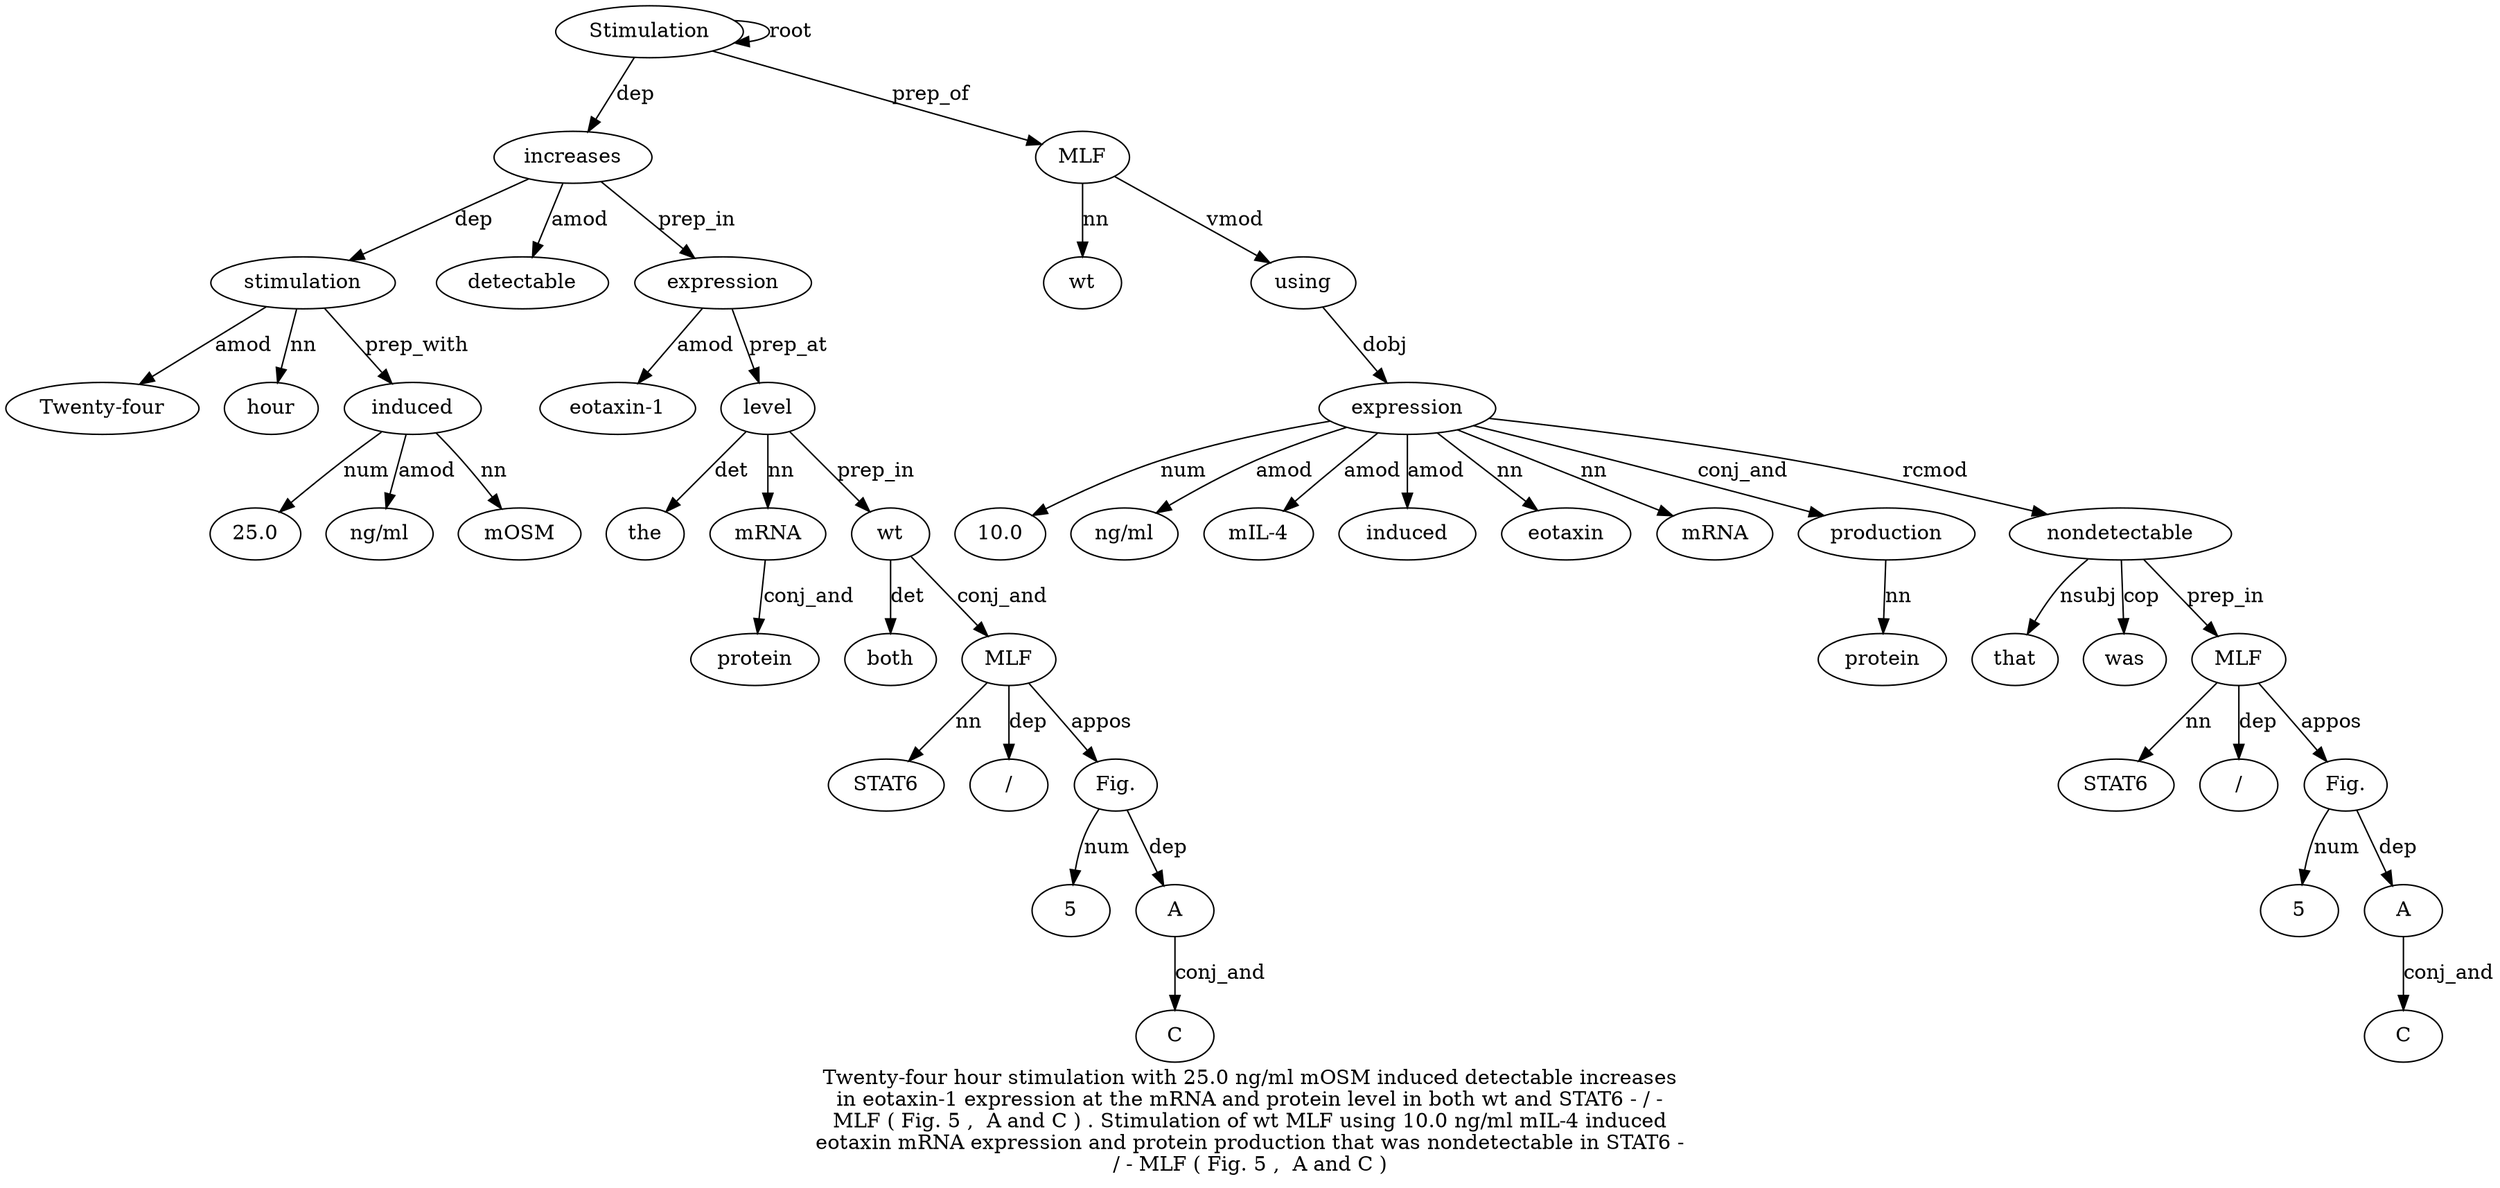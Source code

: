 digraph "Twenty-four hour stimulation with 25.0 ng/ml mOSM induced detectable increases in eotaxin-1 expression at the mRNA and protein level in both wt and STAT6 - / - MLF ( Fig. 5 ,  A and C ) . Stimulation of wt MLF using 10.0 ng/ml mIL-4 induced eotaxin mRNA expression and protein production that was nondetectable in STAT6 - / - MLF ( Fig. 5 ,  A and C )" {
label="Twenty-four hour stimulation with 25.0 ng/ml mOSM induced detectable increases
in eotaxin-1 expression at the mRNA and protein level in both wt and STAT6 - / -
MLF ( Fig. 5 ,  A and C ) . Stimulation of wt MLF using 10.0 ng/ml mIL-4 induced
eotaxin mRNA expression and protein production that was nondetectable in STAT6 -
/ - MLF ( Fig. 5 ,  A and C )";
stimulation3 [style=filled, fillcolor=white, label=stimulation];
"Twenty-four1" [style=filled, fillcolor=white, label="Twenty-four"];
stimulation3 -> "Twenty-four1"  [label=amod];
hour2 [style=filled, fillcolor=white, label=hour];
stimulation3 -> hour2  [label=nn];
increases10 [style=filled, fillcolor=white, label=increases];
increases10 -> stimulation3  [label=dep];
induced8 [style=filled, fillcolor=white, label=induced];
"25.0" [style=filled, fillcolor=white, label="25.0"];
induced8 -> "25.0"  [label=num];
"ng/ml6" [style=filled, fillcolor=white, label="ng/ml"];
induced8 -> "ng/ml6"  [label=amod];
mOSM7 [style=filled, fillcolor=white, label=mOSM];
induced8 -> mOSM7  [label=nn];
stimulation3 -> induced8  [label=prep_with];
detectable9 [style=filled, fillcolor=white, label=detectable];
increases10 -> detectable9  [label=amod];
Stimulation38 [style=filled, fillcolor=white, label=Stimulation];
Stimulation38 -> increases10  [label=dep];
expression13 [style=filled, fillcolor=white, label=expression];
"eotaxin-12" [style=filled, fillcolor=white, label="eotaxin-1"];
expression13 -> "eotaxin-12"  [label=amod];
increases10 -> expression13  [label=prep_in];
level19 [style=filled, fillcolor=white, label=level];
the15 [style=filled, fillcolor=white, label=the];
level19 -> the15  [label=det];
mRNA16 [style=filled, fillcolor=white, label=mRNA];
level19 -> mRNA16  [label=nn];
protein18 [style=filled, fillcolor=white, label=protein];
mRNA16 -> protein18  [label=conj_and];
expression13 -> level19  [label=prep_at];
wt22 [style=filled, fillcolor=white, label=wt];
both21 [style=filled, fillcolor=white, label=both];
wt22 -> both21  [label=det];
level19 -> wt22  [label=prep_in];
MLF28 [style=filled, fillcolor=white, label=MLF];
STAT624 [style=filled, fillcolor=white, label=STAT6];
MLF28 -> STAT624  [label=nn];
"/26" [style=filled, fillcolor=white, label="/"];
MLF28 -> "/26"  [label=dep];
wt22 -> MLF28  [label=conj_and];
"Fig.30" [style=filled, fillcolor=white, label="Fig."];
MLF28 -> "Fig.30"  [label=appos];
531 [style=filled, fillcolor=white, label=5];
"Fig.30" -> 531  [label=num];
A33 [style=filled, fillcolor=white, label=A];
"Fig.30" -> A33  [label=dep];
C35 [style=filled, fillcolor=white, label=C];
A33 -> C35  [label=conj_and];
Stimulation38 -> Stimulation38  [label=root];
MLF41 [style=filled, fillcolor=white, label=MLF];
wt40 [style=filled, fillcolor=white, label=wt];
MLF41 -> wt40  [label=nn];
Stimulation38 -> MLF41  [label=prep_of];
using42 [style=filled, fillcolor=white, label=using];
MLF41 -> using42  [label=vmod];
expression49 [style=filled, fillcolor=white, label=expression];
"10.043" [style=filled, fillcolor=white, label="10.0"];
expression49 -> "10.043"  [label=num];
"ng/ml44" [style=filled, fillcolor=white, label="ng/ml"];
expression49 -> "ng/ml44"  [label=amod];
"mIL-45" [style=filled, fillcolor=white, label="mIL-4"];
expression49 -> "mIL-45"  [label=amod];
induced46 [style=filled, fillcolor=white, label=induced];
expression49 -> induced46  [label=amod];
eotaxin47 [style=filled, fillcolor=white, label=eotaxin];
expression49 -> eotaxin47  [label=nn];
mRNA48 [style=filled, fillcolor=white, label=mRNA];
expression49 -> mRNA48  [label=nn];
using42 -> expression49  [label=dobj];
production52 [style=filled, fillcolor=white, label=production];
protein51 [style=filled, fillcolor=white, label=protein];
production52 -> protein51  [label=nn];
expression49 -> production52  [label=conj_and];
nondetectable55 [style=filled, fillcolor=white, label=nondetectable];
that53 [style=filled, fillcolor=white, label=that];
nondetectable55 -> that53  [label=nsubj];
was54 [style=filled, fillcolor=white, label=was];
nondetectable55 -> was54  [label=cop];
expression49 -> nondetectable55  [label=rcmod];
MLF61 [style=filled, fillcolor=white, label=MLF];
STAT657 [style=filled, fillcolor=white, label=STAT6];
MLF61 -> STAT657  [label=nn];
"/59" [style=filled, fillcolor=white, label="/"];
MLF61 -> "/59"  [label=dep];
nondetectable55 -> MLF61  [label=prep_in];
"Fig.63" [style=filled, fillcolor=white, label="Fig."];
MLF61 -> "Fig.63"  [label=appos];
564 [style=filled, fillcolor=white, label=5];
"Fig.63" -> 564  [label=num];
A66 [style=filled, fillcolor=white, label=A];
"Fig.63" -> A66  [label=dep];
C68 [style=filled, fillcolor=white, label=C];
A66 -> C68  [label=conj_and];
}
